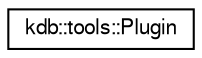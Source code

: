 digraph "Graphical Class Hierarchy"
{
  edge [fontname="FreeSans",fontsize="10",labelfontname="FreeSans",labelfontsize="10"];
  node [fontname="FreeSans",fontsize="10",shape=record];
  rankdir="LR";
  Node1 [label="kdb::tools::Plugin",height=0.2,width=0.4,color="black", fillcolor="white", style="filled",URL="$classkdb_1_1tools_1_1Plugin.html",tooltip="This is a C++ representation of a plugin."];
}
